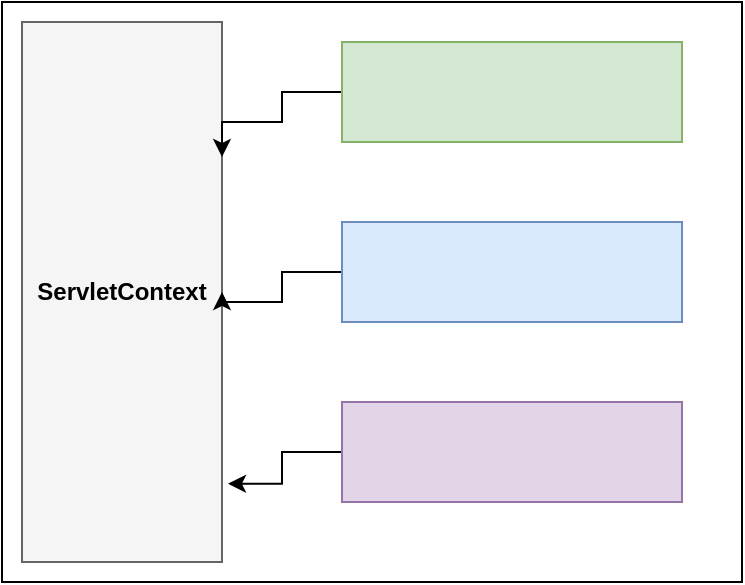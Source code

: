<mxfile version="15.0.2" type="github">
  <diagram id="ZueGEx2QCEQnJ4rc6IlT" name="第 1 页">
    <mxGraphModel dx="865" dy="443" grid="1" gridSize="10" guides="1" tooltips="1" connect="1" arrows="1" fold="1" page="1" pageScale="1" pageWidth="827" pageHeight="1169" math="0" shadow="0">
      <root>
        <mxCell id="0" />
        <mxCell id="1" parent="0" />
        <mxCell id="Unsm3m8v1dch5Tn53Y6R-2" value="" style="rounded=0;whiteSpace=wrap;html=1;" vertex="1" parent="1">
          <mxGeometry x="250" y="350" width="370" height="290" as="geometry" />
        </mxCell>
        <mxCell id="Unsm3m8v1dch5Tn53Y6R-3" value="" style="rounded=0;whiteSpace=wrap;html=1;fillColor=#f5f5f5;strokeColor=#666666;fontColor=#333333;" vertex="1" parent="1">
          <mxGeometry x="260" y="360" width="100" height="270" as="geometry" />
        </mxCell>
        <mxCell id="Unsm3m8v1dch5Tn53Y6R-4" value="&lt;b&gt;ServletContext&lt;/b&gt;" style="text;html=1;strokeColor=none;fillColor=none;align=center;verticalAlign=middle;whiteSpace=wrap;rounded=0;" vertex="1" parent="1">
          <mxGeometry x="280" y="480" width="60" height="30" as="geometry" />
        </mxCell>
        <mxCell id="Unsm3m8v1dch5Tn53Y6R-8" style="edgeStyle=orthogonalEdgeStyle;rounded=0;orthogonalLoop=1;jettySize=auto;html=1;entryX=1;entryY=0.25;entryDx=0;entryDy=0;" edge="1" parent="1" source="Unsm3m8v1dch5Tn53Y6R-5" target="Unsm3m8v1dch5Tn53Y6R-3">
          <mxGeometry relative="1" as="geometry">
            <Array as="points">
              <mxPoint x="390" y="395" />
              <mxPoint x="390" y="410" />
              <mxPoint x="360" y="410" />
            </Array>
          </mxGeometry>
        </mxCell>
        <mxCell id="Unsm3m8v1dch5Tn53Y6R-5" value="" style="rounded=0;whiteSpace=wrap;html=1;fillColor=#d5e8d4;strokeColor=#82b366;" vertex="1" parent="1">
          <mxGeometry x="420" y="370" width="170" height="50" as="geometry" />
        </mxCell>
        <mxCell id="Unsm3m8v1dch5Tn53Y6R-9" style="edgeStyle=orthogonalEdgeStyle;rounded=0;orthogonalLoop=1;jettySize=auto;html=1;entryX=1;entryY=0.5;entryDx=0;entryDy=0;" edge="1" parent="1" source="Unsm3m8v1dch5Tn53Y6R-6" target="Unsm3m8v1dch5Tn53Y6R-3">
          <mxGeometry relative="1" as="geometry">
            <Array as="points">
              <mxPoint x="390" y="485" />
              <mxPoint x="390" y="500" />
              <mxPoint x="360" y="500" />
            </Array>
          </mxGeometry>
        </mxCell>
        <mxCell id="Unsm3m8v1dch5Tn53Y6R-6" value="" style="rounded=0;whiteSpace=wrap;html=1;fillColor=#dae8fc;strokeColor=#6c8ebf;" vertex="1" parent="1">
          <mxGeometry x="420" y="460" width="170" height="50" as="geometry" />
        </mxCell>
        <mxCell id="Unsm3m8v1dch5Tn53Y6R-11" style="edgeStyle=orthogonalEdgeStyle;rounded=0;orthogonalLoop=1;jettySize=auto;html=1;entryX=1.03;entryY=0.855;entryDx=0;entryDy=0;entryPerimeter=0;" edge="1" parent="1" source="Unsm3m8v1dch5Tn53Y6R-7" target="Unsm3m8v1dch5Tn53Y6R-3">
          <mxGeometry relative="1" as="geometry" />
        </mxCell>
        <mxCell id="Unsm3m8v1dch5Tn53Y6R-7" value="" style="rounded=0;whiteSpace=wrap;html=1;fillColor=#e1d5e7;strokeColor=#9673a6;" vertex="1" parent="1">
          <mxGeometry x="420" y="550" width="170" height="50" as="geometry" />
        </mxCell>
      </root>
    </mxGraphModel>
  </diagram>
</mxfile>
